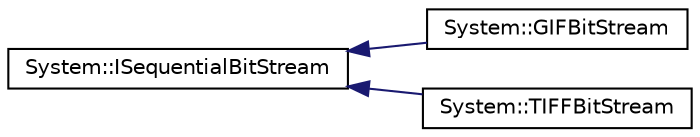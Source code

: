 digraph G
{
  edge [fontname="Helvetica",fontsize="10",labelfontname="Helvetica",labelfontsize="10"];
  node [fontname="Helvetica",fontsize="10",shape=record];
  rankdir="LR";
  Node1 [label="System::ISequentialBitStream",height=0.2,width=0.4,color="black", fillcolor="white", style="filled",URL="$class_system_1_1_i_sequential_bit_stream.html"];
  Node1 -> Node2 [dir="back",color="midnightblue",fontsize="10",style="solid",fontname="Helvetica"];
  Node2 [label="System::GIFBitStream",height=0.2,width=0.4,color="black", fillcolor="white", style="filled",URL="$class_system_1_1_g_i_f_bit_stream.html"];
  Node1 -> Node3 [dir="back",color="midnightblue",fontsize="10",style="solid",fontname="Helvetica"];
  Node3 [label="System::TIFFBitStream",height=0.2,width=0.4,color="black", fillcolor="white", style="filled",URL="$class_system_1_1_t_i_f_f_bit_stream.html"];
}
